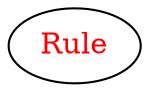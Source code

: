 digraph dependencyGraph {
 concentrate=true;
 ranksep="2.0";
 rankdir="LR"; 
 splines="ortho";
"Rule" [fontcolor="red"];
}